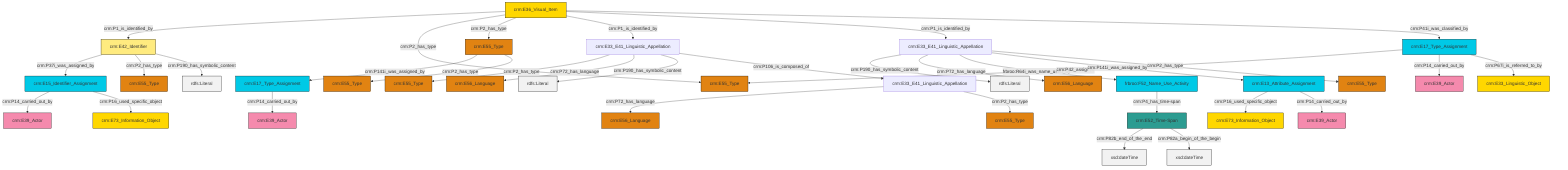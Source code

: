 graph TD
classDef Literal fill:#f2f2f2,stroke:#000000;
classDef CRM_Entity fill:#FFFFFF,stroke:#000000;
classDef Temporal_Entity fill:#00C9E6, stroke:#000000;
classDef Type fill:#E18312, stroke:#000000;
classDef Time-Span fill:#2C9C91, stroke:#000000;
classDef Appellation fill:#FFEB7F, stroke:#000000;
classDef Place fill:#008836, stroke:#000000;
classDef Persistent_Item fill:#B266B2, stroke:#000000;
classDef Conceptual_Object fill:#FFD700, stroke:#000000;
classDef Physical_Thing fill:#D2B48C, stroke:#000000;
classDef Actor fill:#f58aad, stroke:#000000;
classDef PC_Classes fill:#4ce600, stroke:#000000;
classDef Multi fill:#cccccc,stroke:#000000;

6["crm:E15_Identifier_Assignment"]:::Temporal_Entity -->|crm:P14_carried_out_by| 7["crm:E39_Actor"]:::Actor
8["crm:E42_Identifier"]:::Appellation -->|crm:P37i_was_assigned_by| 6["crm:E15_Identifier_Assignment"]:::Temporal_Entity
11["crm:E33_E41_Linguistic_Appellation"]:::Default -->|crm:P190_has_symbolic_content| 12[rdfs:Literal]:::Literal
15["frbroo:F52_Name_Use_Activity"]:::Temporal_Entity -->|crm:P4_has_time-span| 16["crm:E52_Time-Span"]:::Time-Span
2["crm:E13_Attribute_Assignment"]:::Temporal_Entity -->|crm:P16_used_specific_object| 17["crm:E73_Information_Object"]:::Conceptual_Object
16["crm:E52_Time-Span"]:::Time-Span -->|crm:P82b_end_of_the_end| 20[xsd:dateTime]:::Literal
22["crm:E36_Visual_Item"]:::Conceptual_Object -->|crm:P1_is_identified_by| 8["crm:E42_Identifier"]:::Appellation
11["crm:E33_E41_Linguistic_Appellation"]:::Default -->|crm:P72_has_language| 23["crm:E56_Language"]:::Type
8["crm:E42_Identifier"]:::Appellation -->|crm:P2_has_type| 24["crm:E55_Type"]:::Type
6["crm:E15_Identifier_Assignment"]:::Temporal_Entity -->|crm:P16_used_specific_object| 25["crm:E73_Information_Object"]:::Conceptual_Object
11["crm:E33_E41_Linguistic_Appellation"]:::Default -->|frbroo:R64i_was_name_used_by| 15["frbroo:F52_Name_Use_Activity"]:::Temporal_Entity
8["crm:E42_Identifier"]:::Appellation -->|crm:P190_has_symbolic_content| 27[rdfs:Literal]:::Literal
28["crm:E33_E41_Linguistic_Appellation"]:::Default -->|crm:P72_has_language| 29["crm:E56_Language"]:::Type
28["crm:E33_E41_Linguistic_Appellation"]:::Default -->|crm:P2_has_type| 30["crm:E55_Type"]:::Type
34["crm:E55_Type"]:::Type -->|crm:P141i_was_assigned_by| 35["crm:E17_Type_Assignment"]:::Temporal_Entity
36["crm:E33_E41_Linguistic_Appellation"]:::Default -->|crm:P2_has_type| 4["crm:E55_Type"]:::Type
34["crm:E55_Type"]:::Type -->|crm:P2_has_type| 13["crm:E55_Type"]:::Type
22["crm:E36_Visual_Item"]:::Conceptual_Object -->|crm:P2_has_type| 9["crm:E55_Type"]:::Type
22["crm:E36_Visual_Item"]:::Conceptual_Object -->|crm:P2_has_type| 34["crm:E55_Type"]:::Type
38["crm:E17_Type_Assignment"]:::Temporal_Entity -->|crm:P42_assigned| 9["crm:E55_Type"]:::Type
38["crm:E17_Type_Assignment"]:::Temporal_Entity -->|crm:P14_carried_out_by| 41["crm:E39_Actor"]:::Actor
2["crm:E13_Attribute_Assignment"]:::Temporal_Entity -->|crm:P14_carried_out_by| 42["crm:E39_Actor"]:::Actor
36["crm:E33_E41_Linguistic_Appellation"]:::Default -->|crm:P72_has_language| 43["crm:E56_Language"]:::Type
22["crm:E36_Visual_Item"]:::Conceptual_Object -->|crm:P1_is_identified_by| 36["crm:E33_E41_Linguistic_Appellation"]:::Default
36["crm:E33_E41_Linguistic_Appellation"]:::Default -->|crm:P190_has_symbolic_content| 45[rdfs:Literal]:::Literal
22["crm:E36_Visual_Item"]:::Conceptual_Object -->|crm:P1_is_identified_by| 11["crm:E33_E41_Linguistic_Appellation"]:::Default
11["crm:E33_E41_Linguistic_Appellation"]:::Default -->|crm:P141i_was_assigned_by| 2["crm:E13_Attribute_Assignment"]:::Temporal_Entity
35["crm:E17_Type_Assignment"]:::Temporal_Entity -->|crm:P14_carried_out_by| 49["crm:E39_Actor"]:::Actor
36["crm:E33_E41_Linguistic_Appellation"]:::Default -->|crm:P106_is_composed_of| 28["crm:E33_E41_Linguistic_Appellation"]:::Default
16["crm:E52_Time-Span"]:::Time-Span -->|crm:P82a_begin_of_the_begin| 50[xsd:dateTime]:::Literal
11["crm:E33_E41_Linguistic_Appellation"]:::Default -->|crm:P2_has_type| 0["crm:E55_Type"]:::Type
22["crm:E36_Visual_Item"]:::Conceptual_Object -->|crm:P41i_was_classified_by| 38["crm:E17_Type_Assignment"]:::Temporal_Entity
38["crm:E17_Type_Assignment"]:::Temporal_Entity -->|crm:P67i_is_referred_to_by| 53["crm:E33_Linguistic_Object"]:::Conceptual_Object
